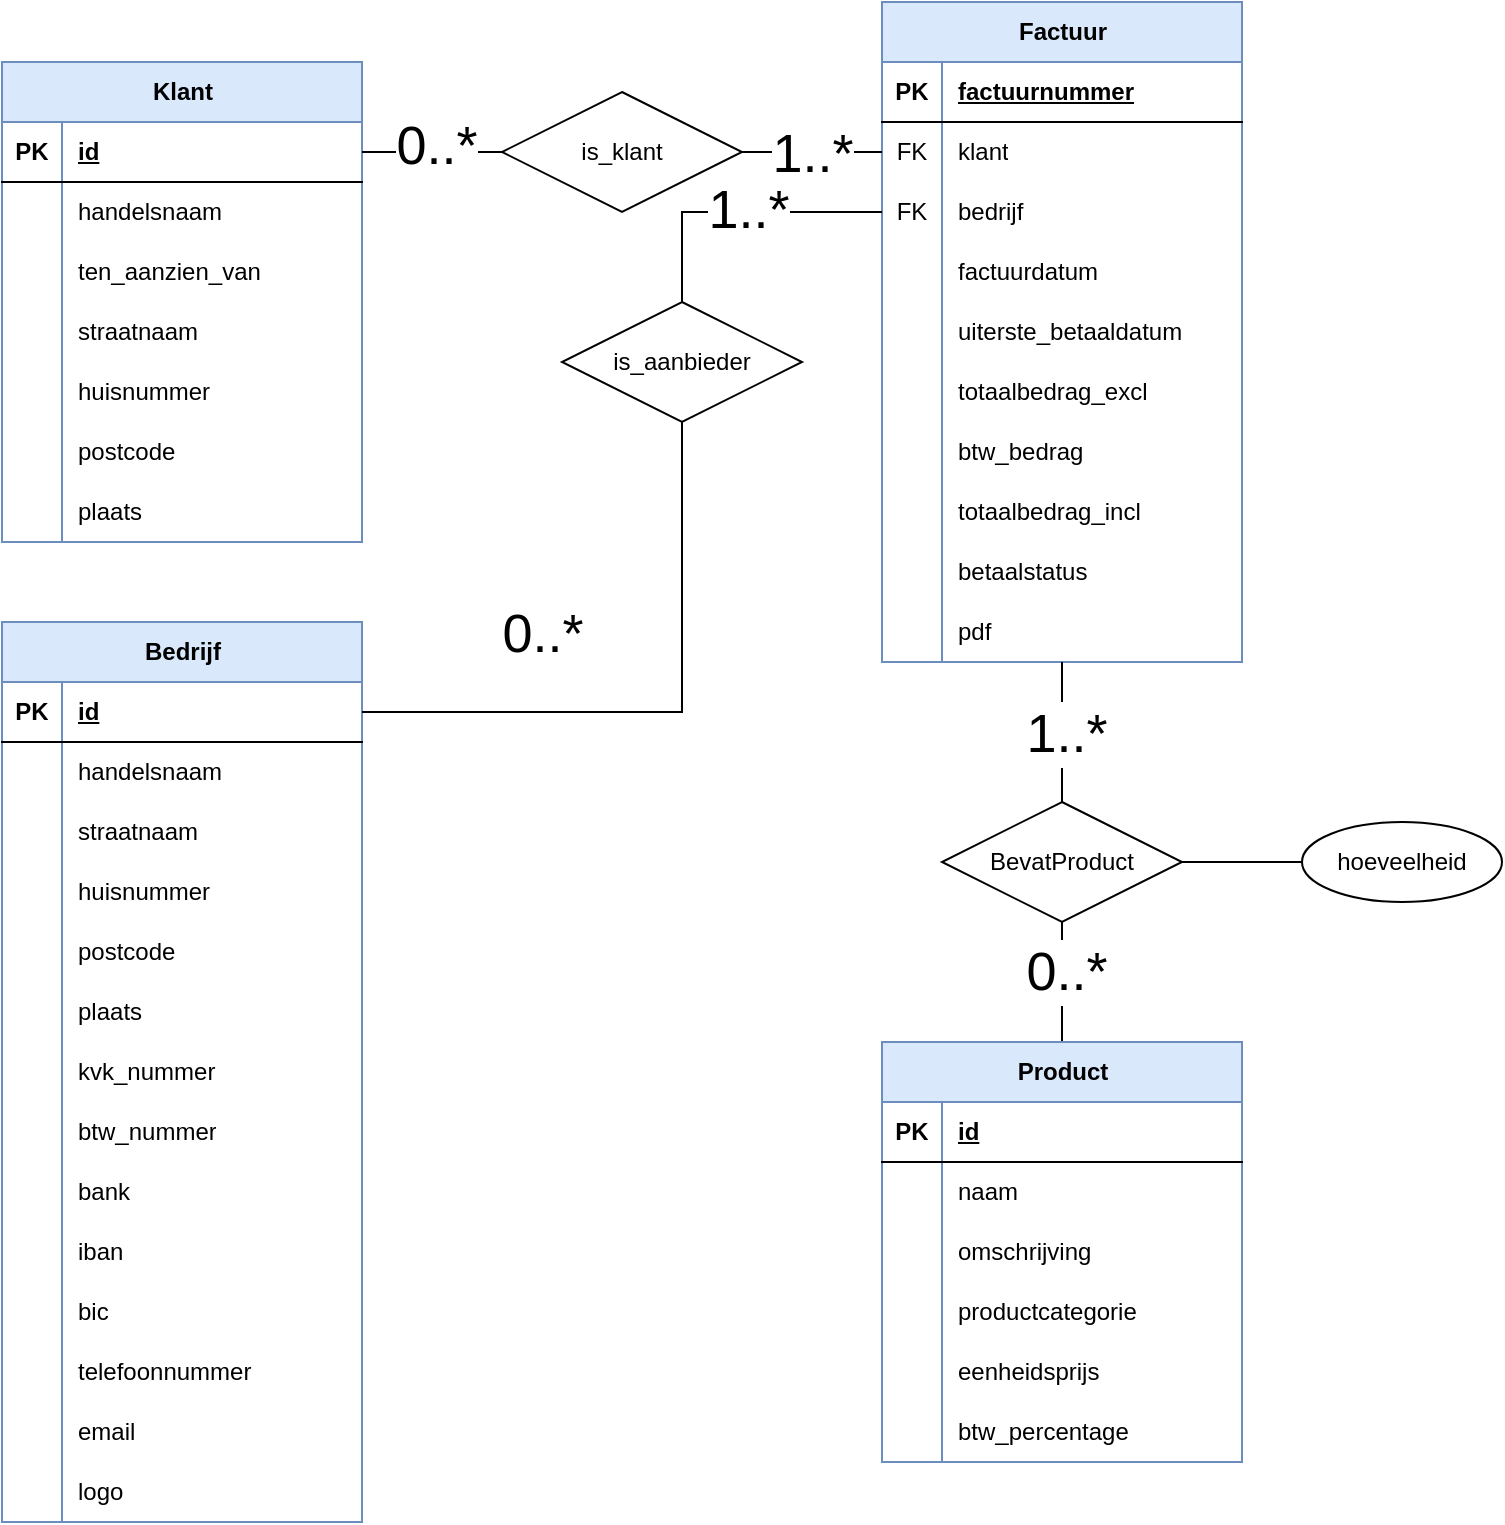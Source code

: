 <mxfile version="24.0.7" type="device">
  <diagram name="Page-1" id="eHcPzBYxPEKseJRLVMBE">
    <mxGraphModel dx="282" dy="670" grid="1" gridSize="10" guides="1" tooltips="1" connect="1" arrows="1" fold="1" page="1" pageScale="1" pageWidth="850" pageHeight="1100" math="0" shadow="0">
      <root>
        <mxCell id="0" />
        <mxCell id="1" parent="0" />
        <mxCell id="resKKZCMTdSGFldiBGHN-3" value="Bedrijf" style="shape=table;startSize=30;container=1;collapsible=1;childLayout=tableLayout;fixedRows=1;rowLines=0;fontStyle=1;align=center;resizeLast=1;html=1;fillColor=#dae8fc;strokeColor=#6c8ebf;" parent="1" vertex="1">
          <mxGeometry x="40" y="470" width="180" height="450" as="geometry">
            <mxRectangle x="620" y="130" width="70" height="30" as="alternateBounds" />
          </mxGeometry>
        </mxCell>
        <mxCell id="resKKZCMTdSGFldiBGHN-4" value="" style="shape=tableRow;horizontal=0;startSize=0;swimlaneHead=0;swimlaneBody=0;fillColor=none;collapsible=0;dropTarget=0;points=[[0,0.5],[1,0.5]];portConstraint=eastwest;top=0;left=0;right=0;bottom=1;" parent="resKKZCMTdSGFldiBGHN-3" vertex="1">
          <mxGeometry y="30" width="180" height="30" as="geometry" />
        </mxCell>
        <mxCell id="resKKZCMTdSGFldiBGHN-5" value="PK" style="shape=partialRectangle;connectable=0;fillColor=none;top=0;left=0;bottom=0;right=0;fontStyle=1;overflow=hidden;whiteSpace=wrap;html=1;" parent="resKKZCMTdSGFldiBGHN-4" vertex="1">
          <mxGeometry width="30" height="30" as="geometry">
            <mxRectangle width="30" height="30" as="alternateBounds" />
          </mxGeometry>
        </mxCell>
        <mxCell id="resKKZCMTdSGFldiBGHN-6" value="id" style="shape=partialRectangle;connectable=0;fillColor=none;top=0;left=0;bottom=0;right=0;align=left;spacingLeft=6;fontStyle=5;overflow=hidden;whiteSpace=wrap;html=1;" parent="resKKZCMTdSGFldiBGHN-4" vertex="1">
          <mxGeometry x="30" width="150" height="30" as="geometry">
            <mxRectangle width="150" height="30" as="alternateBounds" />
          </mxGeometry>
        </mxCell>
        <mxCell id="Hf-mp-yDC814pzLm1xeA-10" style="shape=tableRow;horizontal=0;startSize=0;swimlaneHead=0;swimlaneBody=0;fillColor=none;collapsible=0;dropTarget=0;points=[[0,0.5],[1,0.5]];portConstraint=eastwest;top=0;left=0;right=0;bottom=0;" parent="resKKZCMTdSGFldiBGHN-3" vertex="1">
          <mxGeometry y="60" width="180" height="30" as="geometry" />
        </mxCell>
        <mxCell id="Hf-mp-yDC814pzLm1xeA-11" style="shape=partialRectangle;connectable=0;fillColor=none;top=0;left=0;bottom=0;right=0;editable=1;overflow=hidden;whiteSpace=wrap;html=1;" parent="Hf-mp-yDC814pzLm1xeA-10" vertex="1">
          <mxGeometry width="30" height="30" as="geometry">
            <mxRectangle width="30" height="30" as="alternateBounds" />
          </mxGeometry>
        </mxCell>
        <mxCell id="Hf-mp-yDC814pzLm1xeA-12" value="handelsnaam" style="shape=partialRectangle;connectable=0;fillColor=none;top=0;left=0;bottom=0;right=0;align=left;spacingLeft=6;overflow=hidden;whiteSpace=wrap;html=1;" parent="Hf-mp-yDC814pzLm1xeA-10" vertex="1">
          <mxGeometry x="30" width="150" height="30" as="geometry">
            <mxRectangle width="150" height="30" as="alternateBounds" />
          </mxGeometry>
        </mxCell>
        <mxCell id="resKKZCMTdSGFldiBGHN-7" value="" style="shape=tableRow;horizontal=0;startSize=0;swimlaneHead=0;swimlaneBody=0;fillColor=none;collapsible=0;dropTarget=0;points=[[0,0.5],[1,0.5]];portConstraint=eastwest;top=0;left=0;right=0;bottom=0;" parent="resKKZCMTdSGFldiBGHN-3" vertex="1">
          <mxGeometry y="90" width="180" height="30" as="geometry" />
        </mxCell>
        <mxCell id="resKKZCMTdSGFldiBGHN-8" value="" style="shape=partialRectangle;connectable=0;fillColor=none;top=0;left=0;bottom=0;right=0;editable=1;overflow=hidden;whiteSpace=wrap;html=1;" parent="resKKZCMTdSGFldiBGHN-7" vertex="1">
          <mxGeometry width="30" height="30" as="geometry">
            <mxRectangle width="30" height="30" as="alternateBounds" />
          </mxGeometry>
        </mxCell>
        <mxCell id="resKKZCMTdSGFldiBGHN-9" value="straatnaam" style="shape=partialRectangle;connectable=0;fillColor=none;top=0;left=0;bottom=0;right=0;align=left;spacingLeft=6;overflow=hidden;whiteSpace=wrap;html=1;" parent="resKKZCMTdSGFldiBGHN-7" vertex="1">
          <mxGeometry x="30" width="150" height="30" as="geometry">
            <mxRectangle width="150" height="30" as="alternateBounds" />
          </mxGeometry>
        </mxCell>
        <mxCell id="resKKZCMTdSGFldiBGHN-50" style="shape=tableRow;horizontal=0;startSize=0;swimlaneHead=0;swimlaneBody=0;fillColor=none;collapsible=0;dropTarget=0;points=[[0,0.5],[1,0.5]];portConstraint=eastwest;top=0;left=0;right=0;bottom=0;" parent="resKKZCMTdSGFldiBGHN-3" vertex="1">
          <mxGeometry y="120" width="180" height="30" as="geometry" />
        </mxCell>
        <mxCell id="resKKZCMTdSGFldiBGHN-51" style="shape=partialRectangle;connectable=0;fillColor=none;top=0;left=0;bottom=0;right=0;editable=1;overflow=hidden;whiteSpace=wrap;html=1;" parent="resKKZCMTdSGFldiBGHN-50" vertex="1">
          <mxGeometry width="30" height="30" as="geometry">
            <mxRectangle width="30" height="30" as="alternateBounds" />
          </mxGeometry>
        </mxCell>
        <mxCell id="resKKZCMTdSGFldiBGHN-52" value="huisnummer" style="shape=partialRectangle;connectable=0;fillColor=none;top=0;left=0;bottom=0;right=0;align=left;spacingLeft=6;overflow=hidden;whiteSpace=wrap;html=1;" parent="resKKZCMTdSGFldiBGHN-50" vertex="1">
          <mxGeometry x="30" width="150" height="30" as="geometry">
            <mxRectangle width="150" height="30" as="alternateBounds" />
          </mxGeometry>
        </mxCell>
        <mxCell id="resKKZCMTdSGFldiBGHN-10" value="" style="shape=tableRow;horizontal=0;startSize=0;swimlaneHead=0;swimlaneBody=0;fillColor=none;collapsible=0;dropTarget=0;points=[[0,0.5],[1,0.5]];portConstraint=eastwest;top=0;left=0;right=0;bottom=0;" parent="resKKZCMTdSGFldiBGHN-3" vertex="1">
          <mxGeometry y="150" width="180" height="30" as="geometry" />
        </mxCell>
        <mxCell id="resKKZCMTdSGFldiBGHN-11" value="" style="shape=partialRectangle;connectable=0;fillColor=none;top=0;left=0;bottom=0;right=0;editable=1;overflow=hidden;whiteSpace=wrap;html=1;" parent="resKKZCMTdSGFldiBGHN-10" vertex="1">
          <mxGeometry width="30" height="30" as="geometry">
            <mxRectangle width="30" height="30" as="alternateBounds" />
          </mxGeometry>
        </mxCell>
        <mxCell id="resKKZCMTdSGFldiBGHN-12" value="postcode" style="shape=partialRectangle;connectable=0;fillColor=none;top=0;left=0;bottom=0;right=0;align=left;spacingLeft=6;overflow=hidden;whiteSpace=wrap;html=1;" parent="resKKZCMTdSGFldiBGHN-10" vertex="1">
          <mxGeometry x="30" width="150" height="30" as="geometry">
            <mxRectangle width="150" height="30" as="alternateBounds" />
          </mxGeometry>
        </mxCell>
        <mxCell id="resKKZCMTdSGFldiBGHN-13" value="" style="shape=tableRow;horizontal=0;startSize=0;swimlaneHead=0;swimlaneBody=0;fillColor=none;collapsible=0;dropTarget=0;points=[[0,0.5],[1,0.5]];portConstraint=eastwest;top=0;left=0;right=0;bottom=0;" parent="resKKZCMTdSGFldiBGHN-3" vertex="1">
          <mxGeometry y="180" width="180" height="30" as="geometry" />
        </mxCell>
        <mxCell id="resKKZCMTdSGFldiBGHN-14" value="" style="shape=partialRectangle;connectable=0;fillColor=none;top=0;left=0;bottom=0;right=0;editable=1;overflow=hidden;whiteSpace=wrap;html=1;" parent="resKKZCMTdSGFldiBGHN-13" vertex="1">
          <mxGeometry width="30" height="30" as="geometry">
            <mxRectangle width="30" height="30" as="alternateBounds" />
          </mxGeometry>
        </mxCell>
        <mxCell id="resKKZCMTdSGFldiBGHN-15" value="plaats" style="shape=partialRectangle;connectable=0;fillColor=none;top=0;left=0;bottom=0;right=0;align=left;spacingLeft=6;overflow=hidden;whiteSpace=wrap;html=1;" parent="resKKZCMTdSGFldiBGHN-13" vertex="1">
          <mxGeometry x="30" width="150" height="30" as="geometry">
            <mxRectangle width="150" height="30" as="alternateBounds" />
          </mxGeometry>
        </mxCell>
        <mxCell id="resKKZCMTdSGFldiBGHN-22" style="shape=tableRow;horizontal=0;startSize=0;swimlaneHead=0;swimlaneBody=0;fillColor=none;collapsible=0;dropTarget=0;points=[[0,0.5],[1,0.5]];portConstraint=eastwest;top=0;left=0;right=0;bottom=0;" parent="resKKZCMTdSGFldiBGHN-3" vertex="1">
          <mxGeometry y="210" width="180" height="30" as="geometry" />
        </mxCell>
        <mxCell id="resKKZCMTdSGFldiBGHN-23" style="shape=partialRectangle;connectable=0;fillColor=none;top=0;left=0;bottom=0;right=0;editable=1;overflow=hidden;whiteSpace=wrap;html=1;" parent="resKKZCMTdSGFldiBGHN-22" vertex="1">
          <mxGeometry width="30" height="30" as="geometry">
            <mxRectangle width="30" height="30" as="alternateBounds" />
          </mxGeometry>
        </mxCell>
        <mxCell id="resKKZCMTdSGFldiBGHN-24" value="kvk_nummer" style="shape=partialRectangle;connectable=0;fillColor=none;top=0;left=0;bottom=0;right=0;align=left;spacingLeft=6;overflow=hidden;whiteSpace=wrap;html=1;" parent="resKKZCMTdSGFldiBGHN-22" vertex="1">
          <mxGeometry x="30" width="150" height="30" as="geometry">
            <mxRectangle width="150" height="30" as="alternateBounds" />
          </mxGeometry>
        </mxCell>
        <mxCell id="resKKZCMTdSGFldiBGHN-19" style="shape=tableRow;horizontal=0;startSize=0;swimlaneHead=0;swimlaneBody=0;fillColor=none;collapsible=0;dropTarget=0;points=[[0,0.5],[1,0.5]];portConstraint=eastwest;top=0;left=0;right=0;bottom=0;" parent="resKKZCMTdSGFldiBGHN-3" vertex="1">
          <mxGeometry y="240" width="180" height="30" as="geometry" />
        </mxCell>
        <mxCell id="resKKZCMTdSGFldiBGHN-20" style="shape=partialRectangle;connectable=0;fillColor=none;top=0;left=0;bottom=0;right=0;editable=1;overflow=hidden;whiteSpace=wrap;html=1;" parent="resKKZCMTdSGFldiBGHN-19" vertex="1">
          <mxGeometry width="30" height="30" as="geometry">
            <mxRectangle width="30" height="30" as="alternateBounds" />
          </mxGeometry>
        </mxCell>
        <mxCell id="resKKZCMTdSGFldiBGHN-21" value="btw_nummer" style="shape=partialRectangle;connectable=0;fillColor=none;top=0;left=0;bottom=0;right=0;align=left;spacingLeft=6;overflow=hidden;whiteSpace=wrap;html=1;" parent="resKKZCMTdSGFldiBGHN-19" vertex="1">
          <mxGeometry x="30" width="150" height="30" as="geometry">
            <mxRectangle width="150" height="30" as="alternateBounds" />
          </mxGeometry>
        </mxCell>
        <mxCell id="resKKZCMTdSGFldiBGHN-28" style="shape=tableRow;horizontal=0;startSize=0;swimlaneHead=0;swimlaneBody=0;fillColor=none;collapsible=0;dropTarget=0;points=[[0,0.5],[1,0.5]];portConstraint=eastwest;top=0;left=0;right=0;bottom=0;" parent="resKKZCMTdSGFldiBGHN-3" vertex="1">
          <mxGeometry y="270" width="180" height="30" as="geometry" />
        </mxCell>
        <mxCell id="resKKZCMTdSGFldiBGHN-29" style="shape=partialRectangle;connectable=0;fillColor=none;top=0;left=0;bottom=0;right=0;editable=1;overflow=hidden;whiteSpace=wrap;html=1;" parent="resKKZCMTdSGFldiBGHN-28" vertex="1">
          <mxGeometry width="30" height="30" as="geometry">
            <mxRectangle width="30" height="30" as="alternateBounds" />
          </mxGeometry>
        </mxCell>
        <mxCell id="resKKZCMTdSGFldiBGHN-30" value="bank" style="shape=partialRectangle;connectable=0;fillColor=none;top=0;left=0;bottom=0;right=0;align=left;spacingLeft=6;overflow=hidden;whiteSpace=wrap;html=1;" parent="resKKZCMTdSGFldiBGHN-28" vertex="1">
          <mxGeometry x="30" width="150" height="30" as="geometry">
            <mxRectangle width="150" height="30" as="alternateBounds" />
          </mxGeometry>
        </mxCell>
        <mxCell id="resKKZCMTdSGFldiBGHN-25" style="shape=tableRow;horizontal=0;startSize=0;swimlaneHead=0;swimlaneBody=0;fillColor=none;collapsible=0;dropTarget=0;points=[[0,0.5],[1,0.5]];portConstraint=eastwest;top=0;left=0;right=0;bottom=0;" parent="resKKZCMTdSGFldiBGHN-3" vertex="1">
          <mxGeometry y="300" width="180" height="30" as="geometry" />
        </mxCell>
        <mxCell id="resKKZCMTdSGFldiBGHN-26" style="shape=partialRectangle;connectable=0;fillColor=none;top=0;left=0;bottom=0;right=0;editable=1;overflow=hidden;whiteSpace=wrap;html=1;" parent="resKKZCMTdSGFldiBGHN-25" vertex="1">
          <mxGeometry width="30" height="30" as="geometry">
            <mxRectangle width="30" height="30" as="alternateBounds" />
          </mxGeometry>
        </mxCell>
        <mxCell id="resKKZCMTdSGFldiBGHN-27" value="iban" style="shape=partialRectangle;connectable=0;fillColor=none;top=0;left=0;bottom=0;right=0;align=left;spacingLeft=6;overflow=hidden;whiteSpace=wrap;html=1;" parent="resKKZCMTdSGFldiBGHN-25" vertex="1">
          <mxGeometry x="30" width="150" height="30" as="geometry">
            <mxRectangle width="150" height="30" as="alternateBounds" />
          </mxGeometry>
        </mxCell>
        <mxCell id="resKKZCMTdSGFldiBGHN-16" style="shape=tableRow;horizontal=0;startSize=0;swimlaneHead=0;swimlaneBody=0;fillColor=none;collapsible=0;dropTarget=0;points=[[0,0.5],[1,0.5]];portConstraint=eastwest;top=0;left=0;right=0;bottom=0;" parent="resKKZCMTdSGFldiBGHN-3" vertex="1">
          <mxGeometry y="330" width="180" height="30" as="geometry" />
        </mxCell>
        <mxCell id="resKKZCMTdSGFldiBGHN-17" style="shape=partialRectangle;connectable=0;fillColor=none;top=0;left=0;bottom=0;right=0;editable=1;overflow=hidden;whiteSpace=wrap;html=1;" parent="resKKZCMTdSGFldiBGHN-16" vertex="1">
          <mxGeometry width="30" height="30" as="geometry">
            <mxRectangle width="30" height="30" as="alternateBounds" />
          </mxGeometry>
        </mxCell>
        <mxCell id="resKKZCMTdSGFldiBGHN-18" value="bic" style="shape=partialRectangle;connectable=0;fillColor=none;top=0;left=0;bottom=0;right=0;align=left;spacingLeft=6;overflow=hidden;whiteSpace=wrap;html=1;" parent="resKKZCMTdSGFldiBGHN-16" vertex="1">
          <mxGeometry x="30" width="150" height="30" as="geometry">
            <mxRectangle width="150" height="30" as="alternateBounds" />
          </mxGeometry>
        </mxCell>
        <mxCell id="resKKZCMTdSGFldiBGHN-34" style="shape=tableRow;horizontal=0;startSize=0;swimlaneHead=0;swimlaneBody=0;fillColor=none;collapsible=0;dropTarget=0;points=[[0,0.5],[1,0.5]];portConstraint=eastwest;top=0;left=0;right=0;bottom=0;" parent="resKKZCMTdSGFldiBGHN-3" vertex="1">
          <mxGeometry y="360" width="180" height="30" as="geometry" />
        </mxCell>
        <mxCell id="resKKZCMTdSGFldiBGHN-35" style="shape=partialRectangle;connectable=0;fillColor=none;top=0;left=0;bottom=0;right=0;editable=1;overflow=hidden;whiteSpace=wrap;html=1;" parent="resKKZCMTdSGFldiBGHN-34" vertex="1">
          <mxGeometry width="30" height="30" as="geometry">
            <mxRectangle width="30" height="30" as="alternateBounds" />
          </mxGeometry>
        </mxCell>
        <mxCell id="resKKZCMTdSGFldiBGHN-36" value="telefoonnummer" style="shape=partialRectangle;connectable=0;fillColor=none;top=0;left=0;bottom=0;right=0;align=left;spacingLeft=6;overflow=hidden;whiteSpace=wrap;html=1;" parent="resKKZCMTdSGFldiBGHN-34" vertex="1">
          <mxGeometry x="30" width="150" height="30" as="geometry">
            <mxRectangle width="150" height="30" as="alternateBounds" />
          </mxGeometry>
        </mxCell>
        <mxCell id="resKKZCMTdSGFldiBGHN-31" style="shape=tableRow;horizontal=0;startSize=0;swimlaneHead=0;swimlaneBody=0;fillColor=none;collapsible=0;dropTarget=0;points=[[0,0.5],[1,0.5]];portConstraint=eastwest;top=0;left=0;right=0;bottom=0;" parent="resKKZCMTdSGFldiBGHN-3" vertex="1">
          <mxGeometry y="390" width="180" height="30" as="geometry" />
        </mxCell>
        <mxCell id="resKKZCMTdSGFldiBGHN-32" style="shape=partialRectangle;connectable=0;fillColor=none;top=0;left=0;bottom=0;right=0;editable=1;overflow=hidden;whiteSpace=wrap;html=1;" parent="resKKZCMTdSGFldiBGHN-31" vertex="1">
          <mxGeometry width="30" height="30" as="geometry">
            <mxRectangle width="30" height="30" as="alternateBounds" />
          </mxGeometry>
        </mxCell>
        <mxCell id="resKKZCMTdSGFldiBGHN-33" value="email" style="shape=partialRectangle;connectable=0;fillColor=none;top=0;left=0;bottom=0;right=0;align=left;spacingLeft=6;overflow=hidden;whiteSpace=wrap;html=1;" parent="resKKZCMTdSGFldiBGHN-31" vertex="1">
          <mxGeometry x="30" width="150" height="30" as="geometry">
            <mxRectangle width="150" height="30" as="alternateBounds" />
          </mxGeometry>
        </mxCell>
        <mxCell id="rQ2io08ZtdQ1zS9muBxe-13" style="shape=tableRow;horizontal=0;startSize=0;swimlaneHead=0;swimlaneBody=0;fillColor=none;collapsible=0;dropTarget=0;points=[[0,0.5],[1,0.5]];portConstraint=eastwest;top=0;left=0;right=0;bottom=0;" vertex="1" parent="resKKZCMTdSGFldiBGHN-3">
          <mxGeometry y="420" width="180" height="30" as="geometry" />
        </mxCell>
        <mxCell id="rQ2io08ZtdQ1zS9muBxe-14" style="shape=partialRectangle;connectable=0;fillColor=none;top=0;left=0;bottom=0;right=0;editable=1;overflow=hidden;whiteSpace=wrap;html=1;" vertex="1" parent="rQ2io08ZtdQ1zS9muBxe-13">
          <mxGeometry width="30" height="30" as="geometry">
            <mxRectangle width="30" height="30" as="alternateBounds" />
          </mxGeometry>
        </mxCell>
        <mxCell id="rQ2io08ZtdQ1zS9muBxe-15" value="logo" style="shape=partialRectangle;connectable=0;fillColor=none;top=0;left=0;bottom=0;right=0;align=left;spacingLeft=6;overflow=hidden;whiteSpace=wrap;html=1;" vertex="1" parent="rQ2io08ZtdQ1zS9muBxe-13">
          <mxGeometry x="30" width="150" height="30" as="geometry">
            <mxRectangle width="150" height="30" as="alternateBounds" />
          </mxGeometry>
        </mxCell>
        <mxCell id="resKKZCMTdSGFldiBGHN-37" value="Klant" style="shape=table;startSize=30;container=1;collapsible=1;childLayout=tableLayout;fixedRows=1;rowLines=0;fontStyle=1;align=center;resizeLast=1;html=1;fillColor=#dae8fc;strokeColor=#6c8ebf;" parent="1" vertex="1">
          <mxGeometry x="40" y="190" width="180" height="240" as="geometry" />
        </mxCell>
        <mxCell id="resKKZCMTdSGFldiBGHN-38" value="" style="shape=tableRow;horizontal=0;startSize=0;swimlaneHead=0;swimlaneBody=0;fillColor=none;collapsible=0;dropTarget=0;points=[[0,0.5],[1,0.5]];portConstraint=eastwest;top=0;left=0;right=0;bottom=1;" parent="resKKZCMTdSGFldiBGHN-37" vertex="1">
          <mxGeometry y="30" width="180" height="30" as="geometry" />
        </mxCell>
        <mxCell id="resKKZCMTdSGFldiBGHN-39" value="PK" style="shape=partialRectangle;connectable=0;fillColor=none;top=0;left=0;bottom=0;right=0;fontStyle=1;overflow=hidden;whiteSpace=wrap;html=1;" parent="resKKZCMTdSGFldiBGHN-38" vertex="1">
          <mxGeometry width="30" height="30" as="geometry">
            <mxRectangle width="30" height="30" as="alternateBounds" />
          </mxGeometry>
        </mxCell>
        <mxCell id="resKKZCMTdSGFldiBGHN-40" value="id" style="shape=partialRectangle;connectable=0;fillColor=none;top=0;left=0;bottom=0;right=0;align=left;spacingLeft=6;fontStyle=5;overflow=hidden;whiteSpace=wrap;html=1;" parent="resKKZCMTdSGFldiBGHN-38" vertex="1">
          <mxGeometry x="30" width="150" height="30" as="geometry">
            <mxRectangle width="150" height="30" as="alternateBounds" />
          </mxGeometry>
        </mxCell>
        <mxCell id="Hf-mp-yDC814pzLm1xeA-1" style="shape=tableRow;horizontal=0;startSize=0;swimlaneHead=0;swimlaneBody=0;fillColor=none;collapsible=0;dropTarget=0;points=[[0,0.5],[1,0.5]];portConstraint=eastwest;top=0;left=0;right=0;bottom=0;" parent="resKKZCMTdSGFldiBGHN-37" vertex="1">
          <mxGeometry y="60" width="180" height="30" as="geometry" />
        </mxCell>
        <mxCell id="Hf-mp-yDC814pzLm1xeA-2" style="shape=partialRectangle;connectable=0;fillColor=none;top=0;left=0;bottom=0;right=0;editable=1;overflow=hidden;whiteSpace=wrap;html=1;" parent="Hf-mp-yDC814pzLm1xeA-1" vertex="1">
          <mxGeometry width="30" height="30" as="geometry">
            <mxRectangle width="30" height="30" as="alternateBounds" />
          </mxGeometry>
        </mxCell>
        <mxCell id="Hf-mp-yDC814pzLm1xeA-3" value="handelsnaam" style="shape=partialRectangle;connectable=0;fillColor=none;top=0;left=0;bottom=0;right=0;align=left;spacingLeft=6;overflow=hidden;whiteSpace=wrap;html=1;" parent="Hf-mp-yDC814pzLm1xeA-1" vertex="1">
          <mxGeometry x="30" width="150" height="30" as="geometry">
            <mxRectangle width="150" height="30" as="alternateBounds" />
          </mxGeometry>
        </mxCell>
        <mxCell id="resKKZCMTdSGFldiBGHN-41" value="" style="shape=tableRow;horizontal=0;startSize=0;swimlaneHead=0;swimlaneBody=0;fillColor=none;collapsible=0;dropTarget=0;points=[[0,0.5],[1,0.5]];portConstraint=eastwest;top=0;left=0;right=0;bottom=0;" parent="resKKZCMTdSGFldiBGHN-37" vertex="1">
          <mxGeometry y="90" width="180" height="30" as="geometry" />
        </mxCell>
        <mxCell id="resKKZCMTdSGFldiBGHN-42" value="" style="shape=partialRectangle;connectable=0;fillColor=none;top=0;left=0;bottom=0;right=0;editable=1;overflow=hidden;whiteSpace=wrap;html=1;" parent="resKKZCMTdSGFldiBGHN-41" vertex="1">
          <mxGeometry width="30" height="30" as="geometry">
            <mxRectangle width="30" height="30" as="alternateBounds" />
          </mxGeometry>
        </mxCell>
        <mxCell id="resKKZCMTdSGFldiBGHN-43" value="ten_aanzien_van" style="shape=partialRectangle;connectable=0;fillColor=none;top=0;left=0;bottom=0;right=0;align=left;spacingLeft=6;overflow=hidden;whiteSpace=wrap;html=1;" parent="resKKZCMTdSGFldiBGHN-41" vertex="1">
          <mxGeometry x="30" width="150" height="30" as="geometry">
            <mxRectangle width="150" height="30" as="alternateBounds" />
          </mxGeometry>
        </mxCell>
        <mxCell id="resKKZCMTdSGFldiBGHN-44" value="" style="shape=tableRow;horizontal=0;startSize=0;swimlaneHead=0;swimlaneBody=0;fillColor=none;collapsible=0;dropTarget=0;points=[[0,0.5],[1,0.5]];portConstraint=eastwest;top=0;left=0;right=0;bottom=0;" parent="resKKZCMTdSGFldiBGHN-37" vertex="1">
          <mxGeometry y="120" width="180" height="30" as="geometry" />
        </mxCell>
        <mxCell id="resKKZCMTdSGFldiBGHN-45" value="" style="shape=partialRectangle;connectable=0;fillColor=none;top=0;left=0;bottom=0;right=0;editable=1;overflow=hidden;whiteSpace=wrap;html=1;" parent="resKKZCMTdSGFldiBGHN-44" vertex="1">
          <mxGeometry width="30" height="30" as="geometry">
            <mxRectangle width="30" height="30" as="alternateBounds" />
          </mxGeometry>
        </mxCell>
        <mxCell id="resKKZCMTdSGFldiBGHN-46" value="straatnaam" style="shape=partialRectangle;connectable=0;fillColor=none;top=0;left=0;bottom=0;right=0;align=left;spacingLeft=6;overflow=hidden;whiteSpace=wrap;html=1;" parent="resKKZCMTdSGFldiBGHN-44" vertex="1">
          <mxGeometry x="30" width="150" height="30" as="geometry">
            <mxRectangle width="150" height="30" as="alternateBounds" />
          </mxGeometry>
        </mxCell>
        <mxCell id="resKKZCMTdSGFldiBGHN-53" style="shape=tableRow;horizontal=0;startSize=0;swimlaneHead=0;swimlaneBody=0;fillColor=none;collapsible=0;dropTarget=0;points=[[0,0.5],[1,0.5]];portConstraint=eastwest;top=0;left=0;right=0;bottom=0;" parent="resKKZCMTdSGFldiBGHN-37" vertex="1">
          <mxGeometry y="150" width="180" height="30" as="geometry" />
        </mxCell>
        <mxCell id="resKKZCMTdSGFldiBGHN-54" style="shape=partialRectangle;connectable=0;fillColor=none;top=0;left=0;bottom=0;right=0;editable=1;overflow=hidden;whiteSpace=wrap;html=1;" parent="resKKZCMTdSGFldiBGHN-53" vertex="1">
          <mxGeometry width="30" height="30" as="geometry">
            <mxRectangle width="30" height="30" as="alternateBounds" />
          </mxGeometry>
        </mxCell>
        <mxCell id="resKKZCMTdSGFldiBGHN-55" value="huisnummer" style="shape=partialRectangle;connectable=0;fillColor=none;top=0;left=0;bottom=0;right=0;align=left;spacingLeft=6;overflow=hidden;whiteSpace=wrap;html=1;" parent="resKKZCMTdSGFldiBGHN-53" vertex="1">
          <mxGeometry x="30" width="150" height="30" as="geometry">
            <mxRectangle width="150" height="30" as="alternateBounds" />
          </mxGeometry>
        </mxCell>
        <mxCell id="resKKZCMTdSGFldiBGHN-47" value="" style="shape=tableRow;horizontal=0;startSize=0;swimlaneHead=0;swimlaneBody=0;fillColor=none;collapsible=0;dropTarget=0;points=[[0,0.5],[1,0.5]];portConstraint=eastwest;top=0;left=0;right=0;bottom=0;" parent="resKKZCMTdSGFldiBGHN-37" vertex="1">
          <mxGeometry y="180" width="180" height="30" as="geometry" />
        </mxCell>
        <mxCell id="resKKZCMTdSGFldiBGHN-48" value="" style="shape=partialRectangle;connectable=0;fillColor=none;top=0;left=0;bottom=0;right=0;editable=1;overflow=hidden;whiteSpace=wrap;html=1;" parent="resKKZCMTdSGFldiBGHN-47" vertex="1">
          <mxGeometry width="30" height="30" as="geometry">
            <mxRectangle width="30" height="30" as="alternateBounds" />
          </mxGeometry>
        </mxCell>
        <mxCell id="resKKZCMTdSGFldiBGHN-49" value="postcode" style="shape=partialRectangle;connectable=0;fillColor=none;top=0;left=0;bottom=0;right=0;align=left;spacingLeft=6;overflow=hidden;whiteSpace=wrap;html=1;" parent="resKKZCMTdSGFldiBGHN-47" vertex="1">
          <mxGeometry x="30" width="150" height="30" as="geometry">
            <mxRectangle width="150" height="30" as="alternateBounds" />
          </mxGeometry>
        </mxCell>
        <mxCell id="resKKZCMTdSGFldiBGHN-56" style="shape=tableRow;horizontal=0;startSize=0;swimlaneHead=0;swimlaneBody=0;fillColor=none;collapsible=0;dropTarget=0;points=[[0,0.5],[1,0.5]];portConstraint=eastwest;top=0;left=0;right=0;bottom=0;" parent="resKKZCMTdSGFldiBGHN-37" vertex="1">
          <mxGeometry y="210" width="180" height="30" as="geometry" />
        </mxCell>
        <mxCell id="resKKZCMTdSGFldiBGHN-57" style="shape=partialRectangle;connectable=0;fillColor=none;top=0;left=0;bottom=0;right=0;editable=1;overflow=hidden;whiteSpace=wrap;html=1;" parent="resKKZCMTdSGFldiBGHN-56" vertex="1">
          <mxGeometry width="30" height="30" as="geometry">
            <mxRectangle width="30" height="30" as="alternateBounds" />
          </mxGeometry>
        </mxCell>
        <mxCell id="resKKZCMTdSGFldiBGHN-58" value="plaats" style="shape=partialRectangle;connectable=0;fillColor=none;top=0;left=0;bottom=0;right=0;align=left;spacingLeft=6;overflow=hidden;whiteSpace=wrap;html=1;" parent="resKKZCMTdSGFldiBGHN-56" vertex="1">
          <mxGeometry x="30" width="150" height="30" as="geometry">
            <mxRectangle width="150" height="30" as="alternateBounds" />
          </mxGeometry>
        </mxCell>
        <mxCell id="HZK29k5q2W0Wm2m9tOpG-4" style="rounded=0;orthogonalLoop=1;jettySize=auto;html=1;entryX=0.5;entryY=1;entryDx=0;entryDy=0;endArrow=none;endFill=0;" parent="1" source="resKKZCMTdSGFldiBGHN-59" target="resKKZCMTdSGFldiBGHN-92" edge="1">
          <mxGeometry relative="1" as="geometry" />
        </mxCell>
        <mxCell id="HZK29k5q2W0Wm2m9tOpG-9" value="&lt;font style=&quot;font-size: 27px;&quot;&gt;0..*&lt;br&gt;&lt;/font&gt;" style="edgeLabel;html=1;align=center;verticalAlign=middle;resizable=0;points=[];" parent="HZK29k5q2W0Wm2m9tOpG-4" vertex="1" connectable="0">
          <mxGeometry x="0.175" y="-2" relative="1" as="geometry">
            <mxPoint as="offset" />
          </mxGeometry>
        </mxCell>
        <mxCell id="resKKZCMTdSGFldiBGHN-59" value="Product" style="shape=table;startSize=30;container=1;collapsible=1;childLayout=tableLayout;fixedRows=1;rowLines=0;fontStyle=1;align=center;resizeLast=1;html=1;fillColor=#dae8fc;strokeColor=#6c8ebf;" parent="1" vertex="1">
          <mxGeometry x="480" y="680" width="180" height="210" as="geometry" />
        </mxCell>
        <mxCell id="resKKZCMTdSGFldiBGHN-60" value="" style="shape=tableRow;horizontal=0;startSize=0;swimlaneHead=0;swimlaneBody=0;fillColor=none;collapsible=0;dropTarget=0;points=[[0,0.5],[1,0.5]];portConstraint=eastwest;top=0;left=0;right=0;bottom=1;" parent="resKKZCMTdSGFldiBGHN-59" vertex="1">
          <mxGeometry y="30" width="180" height="30" as="geometry" />
        </mxCell>
        <mxCell id="resKKZCMTdSGFldiBGHN-61" value="PK" style="shape=partialRectangle;connectable=0;fillColor=none;top=0;left=0;bottom=0;right=0;fontStyle=1;overflow=hidden;whiteSpace=wrap;html=1;" parent="resKKZCMTdSGFldiBGHN-60" vertex="1">
          <mxGeometry width="30" height="30" as="geometry">
            <mxRectangle width="30" height="30" as="alternateBounds" />
          </mxGeometry>
        </mxCell>
        <mxCell id="resKKZCMTdSGFldiBGHN-62" value="id" style="shape=partialRectangle;connectable=0;fillColor=none;top=0;left=0;bottom=0;right=0;align=left;spacingLeft=6;fontStyle=5;overflow=hidden;whiteSpace=wrap;html=1;" parent="resKKZCMTdSGFldiBGHN-60" vertex="1">
          <mxGeometry x="30" width="150" height="30" as="geometry">
            <mxRectangle width="150" height="30" as="alternateBounds" />
          </mxGeometry>
        </mxCell>
        <mxCell id="Hf-mp-yDC814pzLm1xeA-13" style="shape=tableRow;horizontal=0;startSize=0;swimlaneHead=0;swimlaneBody=0;fillColor=none;collapsible=0;dropTarget=0;points=[[0,0.5],[1,0.5]];portConstraint=eastwest;top=0;left=0;right=0;bottom=0;" parent="resKKZCMTdSGFldiBGHN-59" vertex="1">
          <mxGeometry y="60" width="180" height="30" as="geometry" />
        </mxCell>
        <mxCell id="Hf-mp-yDC814pzLm1xeA-14" style="shape=partialRectangle;connectable=0;fillColor=none;top=0;left=0;bottom=0;right=0;editable=1;overflow=hidden;whiteSpace=wrap;html=1;" parent="Hf-mp-yDC814pzLm1xeA-13" vertex="1">
          <mxGeometry width="30" height="30" as="geometry">
            <mxRectangle width="30" height="30" as="alternateBounds" />
          </mxGeometry>
        </mxCell>
        <mxCell id="Hf-mp-yDC814pzLm1xeA-15" value="naam" style="shape=partialRectangle;connectable=0;fillColor=none;top=0;left=0;bottom=0;right=0;align=left;spacingLeft=6;overflow=hidden;whiteSpace=wrap;html=1;" parent="Hf-mp-yDC814pzLm1xeA-13" vertex="1">
          <mxGeometry x="30" width="150" height="30" as="geometry">
            <mxRectangle width="150" height="30" as="alternateBounds" />
          </mxGeometry>
        </mxCell>
        <mxCell id="resKKZCMTdSGFldiBGHN-63" value="" style="shape=tableRow;horizontal=0;startSize=0;swimlaneHead=0;swimlaneBody=0;fillColor=none;collapsible=0;dropTarget=0;points=[[0,0.5],[1,0.5]];portConstraint=eastwest;top=0;left=0;right=0;bottom=0;" parent="resKKZCMTdSGFldiBGHN-59" vertex="1">
          <mxGeometry y="90" width="180" height="30" as="geometry" />
        </mxCell>
        <mxCell id="resKKZCMTdSGFldiBGHN-64" value="" style="shape=partialRectangle;connectable=0;fillColor=none;top=0;left=0;bottom=0;right=0;editable=1;overflow=hidden;whiteSpace=wrap;html=1;" parent="resKKZCMTdSGFldiBGHN-63" vertex="1">
          <mxGeometry width="30" height="30" as="geometry">
            <mxRectangle width="30" height="30" as="alternateBounds" />
          </mxGeometry>
        </mxCell>
        <mxCell id="resKKZCMTdSGFldiBGHN-65" value="omschrijving" style="shape=partialRectangle;connectable=0;fillColor=none;top=0;left=0;bottom=0;right=0;align=left;spacingLeft=6;overflow=hidden;whiteSpace=wrap;html=1;" parent="resKKZCMTdSGFldiBGHN-63" vertex="1">
          <mxGeometry x="30" width="150" height="30" as="geometry">
            <mxRectangle width="150" height="30" as="alternateBounds" />
          </mxGeometry>
        </mxCell>
        <mxCell id="rQ2io08ZtdQ1zS9muBxe-10" style="shape=tableRow;horizontal=0;startSize=0;swimlaneHead=0;swimlaneBody=0;fillColor=none;collapsible=0;dropTarget=0;points=[[0,0.5],[1,0.5]];portConstraint=eastwest;top=0;left=0;right=0;bottom=0;" vertex="1" parent="resKKZCMTdSGFldiBGHN-59">
          <mxGeometry y="120" width="180" height="30" as="geometry" />
        </mxCell>
        <mxCell id="rQ2io08ZtdQ1zS9muBxe-11" style="shape=partialRectangle;connectable=0;fillColor=none;top=0;left=0;bottom=0;right=0;editable=1;overflow=hidden;whiteSpace=wrap;html=1;" vertex="1" parent="rQ2io08ZtdQ1zS9muBxe-10">
          <mxGeometry width="30" height="30" as="geometry">
            <mxRectangle width="30" height="30" as="alternateBounds" />
          </mxGeometry>
        </mxCell>
        <mxCell id="rQ2io08ZtdQ1zS9muBxe-12" value="productcategorie" style="shape=partialRectangle;connectable=0;fillColor=none;top=0;left=0;bottom=0;right=0;align=left;spacingLeft=6;overflow=hidden;whiteSpace=wrap;html=1;" vertex="1" parent="rQ2io08ZtdQ1zS9muBxe-10">
          <mxGeometry x="30" width="150" height="30" as="geometry">
            <mxRectangle width="150" height="30" as="alternateBounds" />
          </mxGeometry>
        </mxCell>
        <mxCell id="resKKZCMTdSGFldiBGHN-66" value="" style="shape=tableRow;horizontal=0;startSize=0;swimlaneHead=0;swimlaneBody=0;fillColor=none;collapsible=0;dropTarget=0;points=[[0,0.5],[1,0.5]];portConstraint=eastwest;top=0;left=0;right=0;bottom=0;" parent="resKKZCMTdSGFldiBGHN-59" vertex="1">
          <mxGeometry y="150" width="180" height="30" as="geometry" />
        </mxCell>
        <mxCell id="resKKZCMTdSGFldiBGHN-67" value="" style="shape=partialRectangle;connectable=0;fillColor=none;top=0;left=0;bottom=0;right=0;editable=1;overflow=hidden;whiteSpace=wrap;html=1;" parent="resKKZCMTdSGFldiBGHN-66" vertex="1">
          <mxGeometry width="30" height="30" as="geometry">
            <mxRectangle width="30" height="30" as="alternateBounds" />
          </mxGeometry>
        </mxCell>
        <mxCell id="resKKZCMTdSGFldiBGHN-68" value="eenheidsprijs" style="shape=partialRectangle;connectable=0;fillColor=none;top=0;left=0;bottom=0;right=0;align=left;spacingLeft=6;overflow=hidden;whiteSpace=wrap;html=1;" parent="resKKZCMTdSGFldiBGHN-66" vertex="1">
          <mxGeometry x="30" width="150" height="30" as="geometry">
            <mxRectangle width="150" height="30" as="alternateBounds" />
          </mxGeometry>
        </mxCell>
        <mxCell id="rQ2io08ZtdQ1zS9muBxe-19" style="shape=tableRow;horizontal=0;startSize=0;swimlaneHead=0;swimlaneBody=0;fillColor=none;collapsible=0;dropTarget=0;points=[[0,0.5],[1,0.5]];portConstraint=eastwest;top=0;left=0;right=0;bottom=0;" vertex="1" parent="resKKZCMTdSGFldiBGHN-59">
          <mxGeometry y="180" width="180" height="30" as="geometry" />
        </mxCell>
        <mxCell id="rQ2io08ZtdQ1zS9muBxe-20" style="shape=partialRectangle;connectable=0;fillColor=none;top=0;left=0;bottom=0;right=0;editable=1;overflow=hidden;whiteSpace=wrap;html=1;" vertex="1" parent="rQ2io08ZtdQ1zS9muBxe-19">
          <mxGeometry width="30" height="30" as="geometry">
            <mxRectangle width="30" height="30" as="alternateBounds" />
          </mxGeometry>
        </mxCell>
        <mxCell id="rQ2io08ZtdQ1zS9muBxe-21" value="btw_percentage" style="shape=partialRectangle;connectable=0;fillColor=none;top=0;left=0;bottom=0;right=0;align=left;spacingLeft=6;overflow=hidden;whiteSpace=wrap;html=1;" vertex="1" parent="rQ2io08ZtdQ1zS9muBxe-19">
          <mxGeometry x="30" width="150" height="30" as="geometry">
            <mxRectangle width="150" height="30" as="alternateBounds" />
          </mxGeometry>
        </mxCell>
        <mxCell id="resKKZCMTdSGFldiBGHN-72" value="Factuur" style="shape=table;startSize=30;container=1;collapsible=1;childLayout=tableLayout;fixedRows=1;rowLines=0;fontStyle=1;align=center;resizeLast=1;html=1;fillColor=#dae8fc;strokeColor=#6c8ebf;" parent="1" vertex="1">
          <mxGeometry x="480" y="160" width="180" height="330" as="geometry" />
        </mxCell>
        <mxCell id="resKKZCMTdSGFldiBGHN-73" value="" style="shape=tableRow;horizontal=0;startSize=0;swimlaneHead=0;swimlaneBody=0;fillColor=none;collapsible=0;dropTarget=0;points=[[0,0.5],[1,0.5]];portConstraint=eastwest;top=0;left=0;right=0;bottom=1;" parent="resKKZCMTdSGFldiBGHN-72" vertex="1">
          <mxGeometry y="30" width="180" height="30" as="geometry" />
        </mxCell>
        <mxCell id="resKKZCMTdSGFldiBGHN-74" value="PK" style="shape=partialRectangle;connectable=0;fillColor=none;top=0;left=0;bottom=0;right=0;fontStyle=1;overflow=hidden;whiteSpace=wrap;html=1;" parent="resKKZCMTdSGFldiBGHN-73" vertex="1">
          <mxGeometry width="30" height="30" as="geometry">
            <mxRectangle width="30" height="30" as="alternateBounds" />
          </mxGeometry>
        </mxCell>
        <mxCell id="resKKZCMTdSGFldiBGHN-75" value="factuurnummer" style="shape=partialRectangle;connectable=0;fillColor=none;top=0;left=0;bottom=0;right=0;align=left;spacingLeft=6;fontStyle=5;overflow=hidden;whiteSpace=wrap;html=1;" parent="resKKZCMTdSGFldiBGHN-73" vertex="1">
          <mxGeometry x="30" width="150" height="30" as="geometry">
            <mxRectangle width="150" height="30" as="alternateBounds" />
          </mxGeometry>
        </mxCell>
        <mxCell id="resKKZCMTdSGFldiBGHN-93" style="shape=tableRow;horizontal=0;startSize=0;swimlaneHead=0;swimlaneBody=0;fillColor=none;collapsible=0;dropTarget=0;points=[[0,0.5],[1,0.5]];portConstraint=eastwest;top=0;left=0;right=0;bottom=0;" parent="resKKZCMTdSGFldiBGHN-72" vertex="1">
          <mxGeometry y="60" width="180" height="30" as="geometry" />
        </mxCell>
        <mxCell id="resKKZCMTdSGFldiBGHN-94" value="FK" style="shape=partialRectangle;connectable=0;fillColor=none;top=0;left=0;bottom=0;right=0;editable=1;overflow=hidden;whiteSpace=wrap;html=1;" parent="resKKZCMTdSGFldiBGHN-93" vertex="1">
          <mxGeometry width="30" height="30" as="geometry">
            <mxRectangle width="30" height="30" as="alternateBounds" />
          </mxGeometry>
        </mxCell>
        <mxCell id="resKKZCMTdSGFldiBGHN-95" value="klant" style="shape=partialRectangle;connectable=0;fillColor=none;top=0;left=0;bottom=0;right=0;align=left;spacingLeft=6;overflow=hidden;whiteSpace=wrap;html=1;" parent="resKKZCMTdSGFldiBGHN-93" vertex="1">
          <mxGeometry x="30" width="150" height="30" as="geometry">
            <mxRectangle width="150" height="30" as="alternateBounds" />
          </mxGeometry>
        </mxCell>
        <mxCell id="resKKZCMTdSGFldiBGHN-96" style="shape=tableRow;horizontal=0;startSize=0;swimlaneHead=0;swimlaneBody=0;fillColor=none;collapsible=0;dropTarget=0;points=[[0,0.5],[1,0.5]];portConstraint=eastwest;top=0;left=0;right=0;bottom=0;" parent="resKKZCMTdSGFldiBGHN-72" vertex="1">
          <mxGeometry y="90" width="180" height="30" as="geometry" />
        </mxCell>
        <mxCell id="resKKZCMTdSGFldiBGHN-97" value="FK" style="shape=partialRectangle;connectable=0;fillColor=none;top=0;left=0;bottom=0;right=0;editable=1;overflow=hidden;whiteSpace=wrap;html=1;" parent="resKKZCMTdSGFldiBGHN-96" vertex="1">
          <mxGeometry width="30" height="30" as="geometry">
            <mxRectangle width="30" height="30" as="alternateBounds" />
          </mxGeometry>
        </mxCell>
        <mxCell id="resKKZCMTdSGFldiBGHN-98" value="bedrijf" style="shape=partialRectangle;connectable=0;fillColor=none;top=0;left=0;bottom=0;right=0;align=left;spacingLeft=6;overflow=hidden;whiteSpace=wrap;html=1;" parent="resKKZCMTdSGFldiBGHN-96" vertex="1">
          <mxGeometry x="30" width="150" height="30" as="geometry">
            <mxRectangle width="150" height="30" as="alternateBounds" />
          </mxGeometry>
        </mxCell>
        <mxCell id="resKKZCMTdSGFldiBGHN-76" value="" style="shape=tableRow;horizontal=0;startSize=0;swimlaneHead=0;swimlaneBody=0;fillColor=none;collapsible=0;dropTarget=0;points=[[0,0.5],[1,0.5]];portConstraint=eastwest;top=0;left=0;right=0;bottom=0;" parent="resKKZCMTdSGFldiBGHN-72" vertex="1">
          <mxGeometry y="120" width="180" height="30" as="geometry" />
        </mxCell>
        <mxCell id="resKKZCMTdSGFldiBGHN-77" value="" style="shape=partialRectangle;connectable=0;fillColor=none;top=0;left=0;bottom=0;right=0;editable=1;overflow=hidden;whiteSpace=wrap;html=1;" parent="resKKZCMTdSGFldiBGHN-76" vertex="1">
          <mxGeometry width="30" height="30" as="geometry">
            <mxRectangle width="30" height="30" as="alternateBounds" />
          </mxGeometry>
        </mxCell>
        <mxCell id="resKKZCMTdSGFldiBGHN-78" value="factuurdatum" style="shape=partialRectangle;connectable=0;fillColor=none;top=0;left=0;bottom=0;right=0;align=left;spacingLeft=6;overflow=hidden;whiteSpace=wrap;html=1;" parent="resKKZCMTdSGFldiBGHN-76" vertex="1">
          <mxGeometry x="30" width="150" height="30" as="geometry">
            <mxRectangle width="150" height="30" as="alternateBounds" />
          </mxGeometry>
        </mxCell>
        <mxCell id="resKKZCMTdSGFldiBGHN-89" style="shape=tableRow;horizontal=0;startSize=0;swimlaneHead=0;swimlaneBody=0;fillColor=none;collapsible=0;dropTarget=0;points=[[0,0.5],[1,0.5]];portConstraint=eastwest;top=0;left=0;right=0;bottom=0;" parent="resKKZCMTdSGFldiBGHN-72" vertex="1">
          <mxGeometry y="150" width="180" height="30" as="geometry" />
        </mxCell>
        <mxCell id="resKKZCMTdSGFldiBGHN-90" style="shape=partialRectangle;connectable=0;fillColor=none;top=0;left=0;bottom=0;right=0;editable=1;overflow=hidden;whiteSpace=wrap;html=1;" parent="resKKZCMTdSGFldiBGHN-89" vertex="1">
          <mxGeometry width="30" height="30" as="geometry">
            <mxRectangle width="30" height="30" as="alternateBounds" />
          </mxGeometry>
        </mxCell>
        <mxCell id="resKKZCMTdSGFldiBGHN-91" value="uiterste_betaaldatum" style="shape=partialRectangle;connectable=0;fillColor=none;top=0;left=0;bottom=0;right=0;align=left;spacingLeft=6;overflow=hidden;whiteSpace=wrap;html=1;" parent="resKKZCMTdSGFldiBGHN-89" vertex="1">
          <mxGeometry x="30" width="150" height="30" as="geometry">
            <mxRectangle width="150" height="30" as="alternateBounds" />
          </mxGeometry>
        </mxCell>
        <mxCell id="resKKZCMTdSGFldiBGHN-79" value="" style="shape=tableRow;horizontal=0;startSize=0;swimlaneHead=0;swimlaneBody=0;fillColor=none;collapsible=0;dropTarget=0;points=[[0,0.5],[1,0.5]];portConstraint=eastwest;top=0;left=0;right=0;bottom=0;" parent="resKKZCMTdSGFldiBGHN-72" vertex="1">
          <mxGeometry y="180" width="180" height="30" as="geometry" />
        </mxCell>
        <mxCell id="resKKZCMTdSGFldiBGHN-80" value="" style="shape=partialRectangle;connectable=0;fillColor=none;top=0;left=0;bottom=0;right=0;editable=1;overflow=hidden;whiteSpace=wrap;html=1;" parent="resKKZCMTdSGFldiBGHN-79" vertex="1">
          <mxGeometry width="30" height="30" as="geometry">
            <mxRectangle width="30" height="30" as="alternateBounds" />
          </mxGeometry>
        </mxCell>
        <mxCell id="resKKZCMTdSGFldiBGHN-81" value="totaalbedrag_excl" style="shape=partialRectangle;connectable=0;fillColor=none;top=0;left=0;bottom=0;right=0;align=left;spacingLeft=6;overflow=hidden;whiteSpace=wrap;html=1;" parent="resKKZCMTdSGFldiBGHN-79" vertex="1">
          <mxGeometry x="30" width="150" height="30" as="geometry">
            <mxRectangle width="150" height="30" as="alternateBounds" />
          </mxGeometry>
        </mxCell>
        <mxCell id="resKKZCMTdSGFldiBGHN-82" value="" style="shape=tableRow;horizontal=0;startSize=0;swimlaneHead=0;swimlaneBody=0;fillColor=none;collapsible=0;dropTarget=0;points=[[0,0.5],[1,0.5]];portConstraint=eastwest;top=0;left=0;right=0;bottom=0;" parent="resKKZCMTdSGFldiBGHN-72" vertex="1">
          <mxGeometry y="210" width="180" height="30" as="geometry" />
        </mxCell>
        <mxCell id="resKKZCMTdSGFldiBGHN-83" value="" style="shape=partialRectangle;connectable=0;fillColor=none;top=0;left=0;bottom=0;right=0;editable=1;overflow=hidden;whiteSpace=wrap;html=1;" parent="resKKZCMTdSGFldiBGHN-82" vertex="1">
          <mxGeometry width="30" height="30" as="geometry">
            <mxRectangle width="30" height="30" as="alternateBounds" />
          </mxGeometry>
        </mxCell>
        <mxCell id="resKKZCMTdSGFldiBGHN-84" value="btw_bedrag" style="shape=partialRectangle;connectable=0;fillColor=none;top=0;left=0;bottom=0;right=0;align=left;spacingLeft=6;overflow=hidden;whiteSpace=wrap;html=1;" parent="resKKZCMTdSGFldiBGHN-82" vertex="1">
          <mxGeometry x="30" width="150" height="30" as="geometry">
            <mxRectangle width="150" height="30" as="alternateBounds" />
          </mxGeometry>
        </mxCell>
        <mxCell id="resKKZCMTdSGFldiBGHN-85" style="shape=tableRow;horizontal=0;startSize=0;swimlaneHead=0;swimlaneBody=0;fillColor=none;collapsible=0;dropTarget=0;points=[[0,0.5],[1,0.5]];portConstraint=eastwest;top=0;left=0;right=0;bottom=0;" parent="resKKZCMTdSGFldiBGHN-72" vertex="1">
          <mxGeometry y="240" width="180" height="30" as="geometry" />
        </mxCell>
        <mxCell id="resKKZCMTdSGFldiBGHN-86" style="shape=partialRectangle;connectable=0;fillColor=none;top=0;left=0;bottom=0;right=0;editable=1;overflow=hidden;whiteSpace=wrap;html=1;" parent="resKKZCMTdSGFldiBGHN-85" vertex="1">
          <mxGeometry width="30" height="30" as="geometry">
            <mxRectangle width="30" height="30" as="alternateBounds" />
          </mxGeometry>
        </mxCell>
        <mxCell id="resKKZCMTdSGFldiBGHN-87" value="totaalbedrag_incl" style="shape=partialRectangle;connectable=0;fillColor=none;top=0;left=0;bottom=0;right=0;align=left;spacingLeft=6;overflow=hidden;whiteSpace=wrap;html=1;" parent="resKKZCMTdSGFldiBGHN-85" vertex="1">
          <mxGeometry x="30" width="150" height="30" as="geometry">
            <mxRectangle width="150" height="30" as="alternateBounds" />
          </mxGeometry>
        </mxCell>
        <mxCell id="HZK29k5q2W0Wm2m9tOpG-18" style="shape=tableRow;horizontal=0;startSize=0;swimlaneHead=0;swimlaneBody=0;fillColor=none;collapsible=0;dropTarget=0;points=[[0,0.5],[1,0.5]];portConstraint=eastwest;top=0;left=0;right=0;bottom=0;" parent="resKKZCMTdSGFldiBGHN-72" vertex="1">
          <mxGeometry y="270" width="180" height="30" as="geometry" />
        </mxCell>
        <mxCell id="HZK29k5q2W0Wm2m9tOpG-19" style="shape=partialRectangle;connectable=0;fillColor=none;top=0;left=0;bottom=0;right=0;editable=1;overflow=hidden;whiteSpace=wrap;html=1;" parent="HZK29k5q2W0Wm2m9tOpG-18" vertex="1">
          <mxGeometry width="30" height="30" as="geometry">
            <mxRectangle width="30" height="30" as="alternateBounds" />
          </mxGeometry>
        </mxCell>
        <mxCell id="HZK29k5q2W0Wm2m9tOpG-20" value="betaalstatus" style="shape=partialRectangle;connectable=0;fillColor=none;top=0;left=0;bottom=0;right=0;align=left;spacingLeft=6;overflow=hidden;whiteSpace=wrap;html=1;" parent="HZK29k5q2W0Wm2m9tOpG-18" vertex="1">
          <mxGeometry x="30" width="150" height="30" as="geometry">
            <mxRectangle width="150" height="30" as="alternateBounds" />
          </mxGeometry>
        </mxCell>
        <mxCell id="rQ2io08ZtdQ1zS9muBxe-16" style="shape=tableRow;horizontal=0;startSize=0;swimlaneHead=0;swimlaneBody=0;fillColor=none;collapsible=0;dropTarget=0;points=[[0,0.5],[1,0.5]];portConstraint=eastwest;top=0;left=0;right=0;bottom=0;" vertex="1" parent="resKKZCMTdSGFldiBGHN-72">
          <mxGeometry y="300" width="180" height="30" as="geometry" />
        </mxCell>
        <mxCell id="rQ2io08ZtdQ1zS9muBxe-17" style="shape=partialRectangle;connectable=0;fillColor=none;top=0;left=0;bottom=0;right=0;editable=1;overflow=hidden;whiteSpace=wrap;html=1;" vertex="1" parent="rQ2io08ZtdQ1zS9muBxe-16">
          <mxGeometry width="30" height="30" as="geometry">
            <mxRectangle width="30" height="30" as="alternateBounds" />
          </mxGeometry>
        </mxCell>
        <mxCell id="rQ2io08ZtdQ1zS9muBxe-18" value="&lt;div&gt;pdf&lt;/div&gt;" style="shape=partialRectangle;connectable=0;fillColor=none;top=0;left=0;bottom=0;right=0;align=left;spacingLeft=6;overflow=hidden;whiteSpace=wrap;html=1;" vertex="1" parent="rQ2io08ZtdQ1zS9muBxe-16">
          <mxGeometry x="30" width="150" height="30" as="geometry">
            <mxRectangle width="150" height="30" as="alternateBounds" />
          </mxGeometry>
        </mxCell>
        <mxCell id="HZK29k5q2W0Wm2m9tOpG-7" style="edgeStyle=orthogonalEdgeStyle;rounded=0;orthogonalLoop=1;jettySize=auto;html=1;endArrow=none;endFill=0;" parent="1" source="resKKZCMTdSGFldiBGHN-92" target="HZK29k5q2W0Wm2m9tOpG-3" edge="1">
          <mxGeometry relative="1" as="geometry" />
        </mxCell>
        <mxCell id="resKKZCMTdSGFldiBGHN-92" value="BevatProduct" style="shape=rhombus;perimeter=rhombusPerimeter;whiteSpace=wrap;html=1;align=center;" parent="1" vertex="1">
          <mxGeometry x="510" y="560" width="120" height="60" as="geometry" />
        </mxCell>
        <mxCell id="HZK29k5q2W0Wm2m9tOpG-12" style="edgeStyle=orthogonalEdgeStyle;rounded=0;orthogonalLoop=1;jettySize=auto;html=1;entryX=0;entryY=0.5;entryDx=0;entryDy=0;endArrow=none;endFill=0;" parent="1" source="HZK29k5q2W0Wm2m9tOpG-1" target="resKKZCMTdSGFldiBGHN-93" edge="1">
          <mxGeometry relative="1" as="geometry" />
        </mxCell>
        <mxCell id="HZK29k5q2W0Wm2m9tOpG-17" value="&lt;font style=&quot;font-size: 27px;&quot;&gt;1..*&lt;br&gt;&lt;/font&gt;" style="edgeLabel;html=1;align=center;verticalAlign=middle;resizable=0;points=[];" parent="HZK29k5q2W0Wm2m9tOpG-12" vertex="1" connectable="0">
          <mxGeometry x="-0.015" y="-1" relative="1" as="geometry">
            <mxPoint as="offset" />
          </mxGeometry>
        </mxCell>
        <mxCell id="HZK29k5q2W0Wm2m9tOpG-1" value="is_klant" style="shape=rhombus;perimeter=rhombusPerimeter;whiteSpace=wrap;html=1;align=center;" parent="1" vertex="1">
          <mxGeometry x="290" y="205" width="120" height="60" as="geometry" />
        </mxCell>
        <mxCell id="HZK29k5q2W0Wm2m9tOpG-10" style="edgeStyle=orthogonalEdgeStyle;rounded=0;orthogonalLoop=1;jettySize=auto;html=1;entryX=0;entryY=0.5;entryDx=0;entryDy=0;endArrow=none;endFill=0;" parent="1" source="HZK29k5q2W0Wm2m9tOpG-2" target="resKKZCMTdSGFldiBGHN-96" edge="1">
          <mxGeometry relative="1" as="geometry" />
        </mxCell>
        <mxCell id="HZK29k5q2W0Wm2m9tOpG-15" value="&lt;font style=&quot;font-size: 27px;&quot;&gt;1..*&lt;br&gt;&lt;/font&gt;" style="edgeLabel;html=1;align=center;verticalAlign=middle;resizable=0;points=[];" parent="HZK29k5q2W0Wm2m9tOpG-10" vertex="1" connectable="0">
          <mxGeometry x="0.077" y="1" relative="1" as="geometry">
            <mxPoint as="offset" />
          </mxGeometry>
        </mxCell>
        <mxCell id="HZK29k5q2W0Wm2m9tOpG-2" value="is_aanbieder" style="shape=rhombus;perimeter=rhombusPerimeter;whiteSpace=wrap;html=1;align=center;" parent="1" vertex="1">
          <mxGeometry x="320" y="310" width="120" height="60" as="geometry" />
        </mxCell>
        <mxCell id="HZK29k5q2W0Wm2m9tOpG-3" value="hoeveelheid" style="ellipse;whiteSpace=wrap;html=1;align=center;" parent="1" vertex="1">
          <mxGeometry x="690" y="570" width="100" height="40" as="geometry" />
        </mxCell>
        <mxCell id="HZK29k5q2W0Wm2m9tOpG-11" style="edgeStyle=orthogonalEdgeStyle;rounded=0;orthogonalLoop=1;jettySize=auto;html=1;entryX=0.5;entryY=1;entryDx=0;entryDy=0;endArrow=none;endFill=0;exitX=1;exitY=0.5;exitDx=0;exitDy=0;" parent="1" source="resKKZCMTdSGFldiBGHN-4" target="HZK29k5q2W0Wm2m9tOpG-2" edge="1">
          <mxGeometry relative="1" as="geometry" />
        </mxCell>
        <mxCell id="HZK29k5q2W0Wm2m9tOpG-14" value="&lt;font style=&quot;font-size: 27px;&quot;&gt;0..*&lt;br&gt;&lt;/font&gt;" style="edgeLabel;html=1;align=center;verticalAlign=middle;resizable=0;points=[];" parent="HZK29k5q2W0Wm2m9tOpG-11" vertex="1" connectable="0">
          <mxGeometry x="0.329" y="-2" relative="1" as="geometry">
            <mxPoint x="-72" y="3" as="offset" />
          </mxGeometry>
        </mxCell>
        <mxCell id="HZK29k5q2W0Wm2m9tOpG-13" style="edgeStyle=orthogonalEdgeStyle;rounded=0;orthogonalLoop=1;jettySize=auto;html=1;entryX=0;entryY=0.5;entryDx=0;entryDy=0;endArrow=none;endFill=0;exitX=1;exitY=0.5;exitDx=0;exitDy=0;" parent="1" source="resKKZCMTdSGFldiBGHN-38" target="HZK29k5q2W0Wm2m9tOpG-1" edge="1">
          <mxGeometry relative="1" as="geometry" />
        </mxCell>
        <mxCell id="HZK29k5q2W0Wm2m9tOpG-16" value="&lt;font style=&quot;font-size: 27px;&quot;&gt;0..*&lt;br&gt;&lt;/font&gt;" style="edgeLabel;html=1;align=center;verticalAlign=middle;resizable=0;points=[];" parent="HZK29k5q2W0Wm2m9tOpG-13" vertex="1" connectable="0">
          <mxGeometry x="0.063" y="3" relative="1" as="geometry">
            <mxPoint as="offset" />
          </mxGeometry>
        </mxCell>
        <mxCell id="HZK29k5q2W0Wm2m9tOpG-22" style="edgeStyle=orthogonalEdgeStyle;rounded=0;orthogonalLoop=1;jettySize=auto;html=1;endArrow=none;endFill=0;entryX=0.5;entryY=1;entryDx=0;entryDy=0;" parent="1" source="resKKZCMTdSGFldiBGHN-92" target="resKKZCMTdSGFldiBGHN-72" edge="1">
          <mxGeometry relative="1" as="geometry">
            <mxPoint x="520" y="510" as="targetPoint" />
          </mxGeometry>
        </mxCell>
        <mxCell id="HZK29k5q2W0Wm2m9tOpG-23" value="&lt;font style=&quot;font-size: 27px;&quot;&gt;1..*&lt;br&gt;&lt;/font&gt;" style="edgeLabel;html=1;align=center;verticalAlign=middle;resizable=0;points=[];" parent="HZK29k5q2W0Wm2m9tOpG-22" vertex="1" connectable="0">
          <mxGeometry x="-0.05" y="-2" relative="1" as="geometry">
            <mxPoint y="-1" as="offset" />
          </mxGeometry>
        </mxCell>
      </root>
    </mxGraphModel>
  </diagram>
</mxfile>
